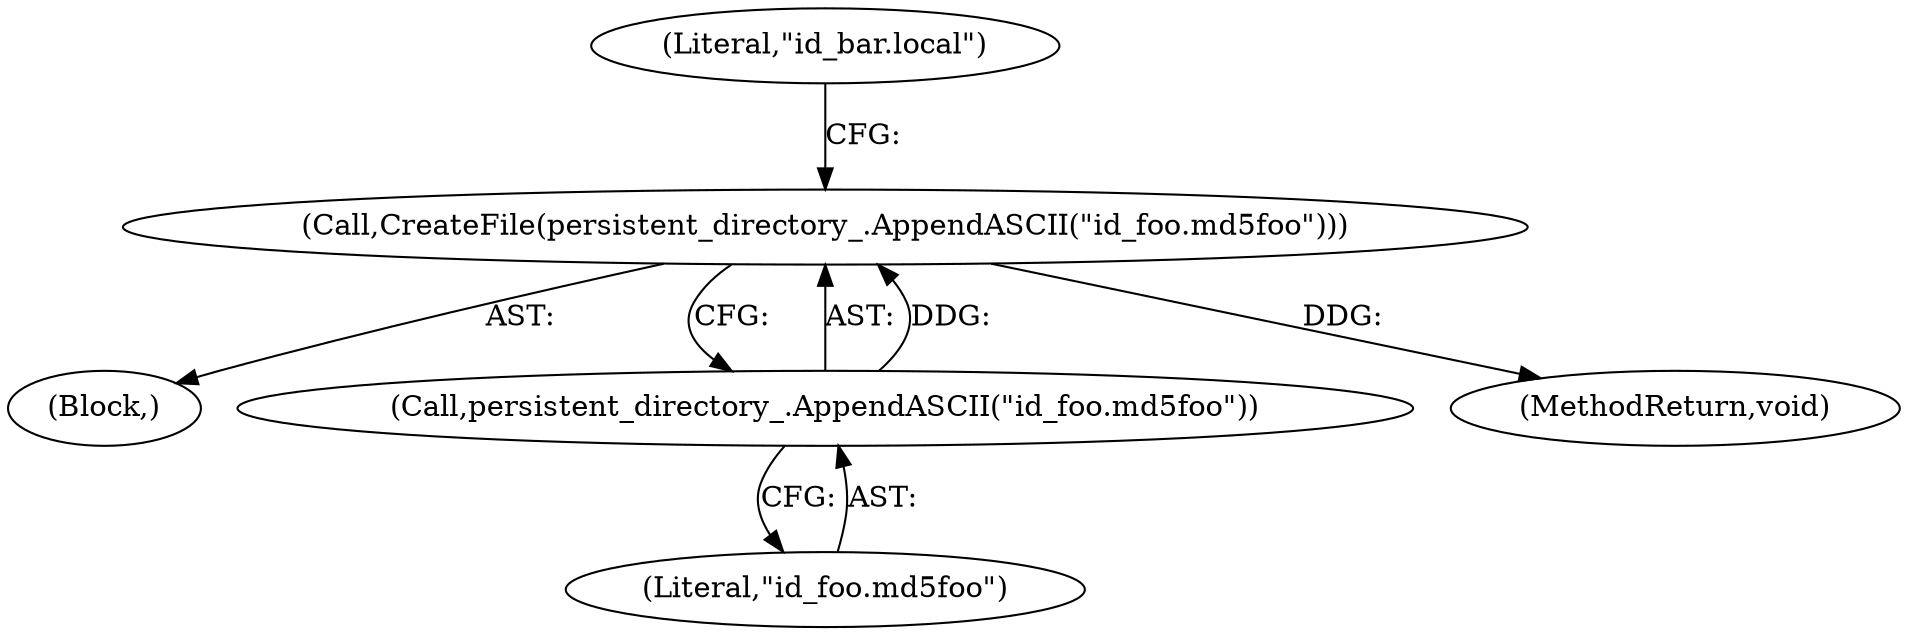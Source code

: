digraph "1_Chrome_baef1ffd73db183ca50c854e1779ed7f6e5100a8_10@del" {
"1000102" [label="(Call,CreateFile(persistent_directory_.AppendASCII(\"id_foo.md5foo\")))"];
"1000103" [label="(Call,persistent_directory_.AppendASCII(\"id_foo.md5foo\"))"];
"1000102" [label="(Call,CreateFile(persistent_directory_.AppendASCII(\"id_foo.md5foo\")))"];
"1000104" [label="(Literal,\"id_foo.md5foo\")"];
"1000101" [label="(Block,)"];
"1000107" [label="(Literal,\"id_bar.local\")"];
"1000103" [label="(Call,persistent_directory_.AppendASCII(\"id_foo.md5foo\"))"];
"1000163" [label="(MethodReturn,void)"];
"1000102" -> "1000101"  [label="AST: "];
"1000102" -> "1000103"  [label="CFG: "];
"1000103" -> "1000102"  [label="AST: "];
"1000107" -> "1000102"  [label="CFG: "];
"1000102" -> "1000163"  [label="DDG: "];
"1000103" -> "1000102"  [label="DDG: "];
"1000103" -> "1000104"  [label="CFG: "];
"1000104" -> "1000103"  [label="AST: "];
}
